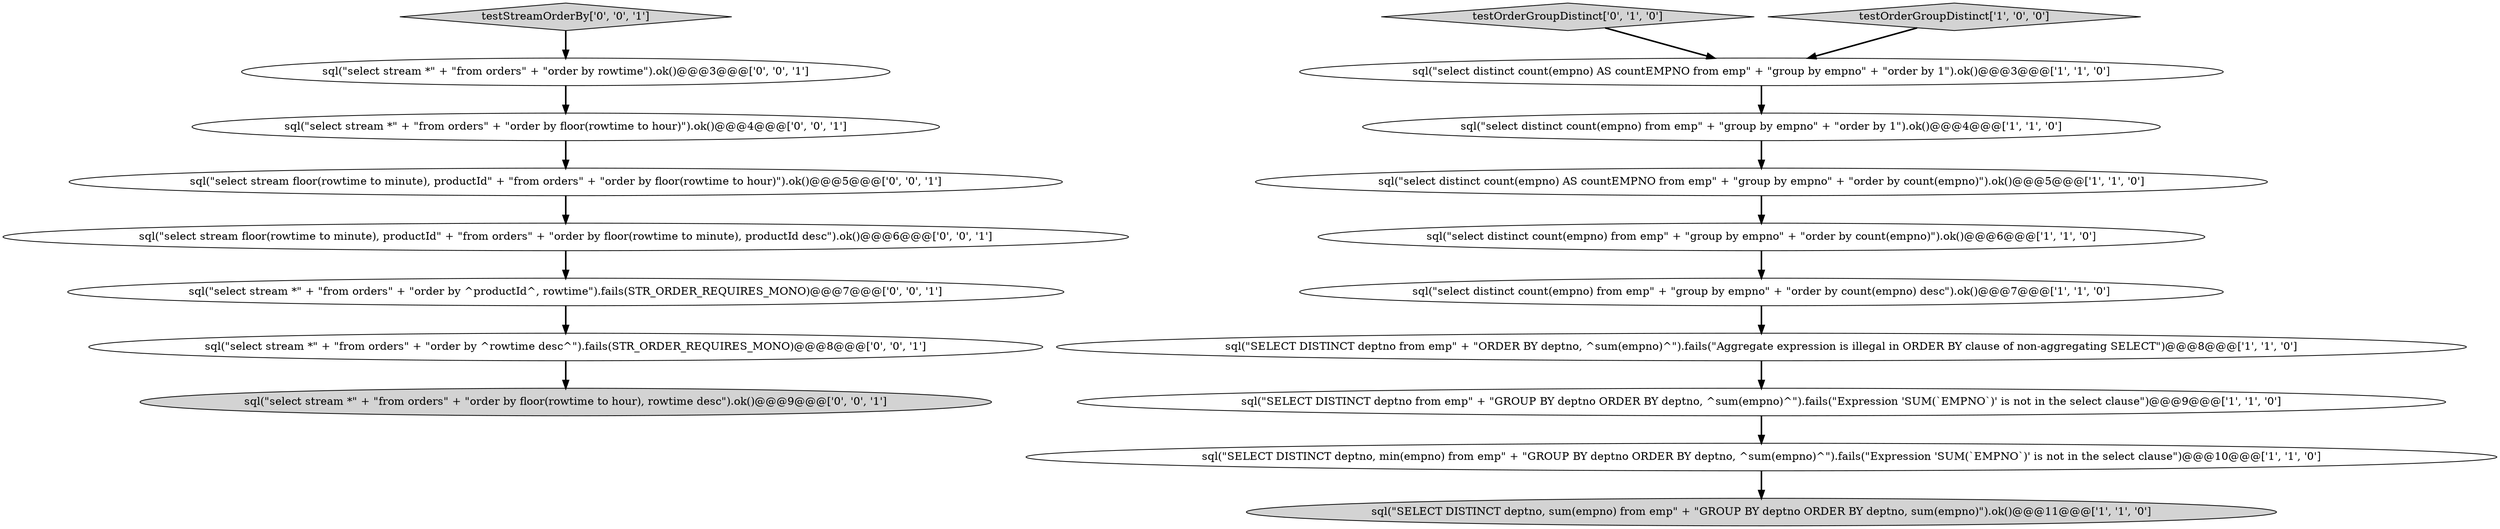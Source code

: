 digraph {
16 [style = filled, label = "sql(\"select stream *\" + \"from orders\" + \"order by ^productId^, rowtime\").fails(STR_ORDER_REQUIRES_MONO)@@@7@@@['0', '0', '1']", fillcolor = white, shape = ellipse image = "AAA0AAABBB3BBB"];
10 [style = filled, label = "testOrderGroupDistinct['0', '1', '0']", fillcolor = lightgray, shape = diamond image = "AAA0AAABBB2BBB"];
6 [style = filled, label = "sql(\"select distinct count(empno) from emp\" + \"group by empno\" + \"order by 1\").ok()@@@4@@@['1', '1', '0']", fillcolor = white, shape = ellipse image = "AAA0AAABBB1BBB"];
18 [style = filled, label = "sql(\"select stream floor(rowtime to minute), productId\" + \"from orders\" + \"order by floor(rowtime to minute), productId desc\").ok()@@@6@@@['0', '0', '1']", fillcolor = white, shape = ellipse image = "AAA0AAABBB3BBB"];
8 [style = filled, label = "sql(\"SELECT DISTINCT deptno from emp\" + \"ORDER BY deptno, ^sum(empno)^\").fails(\"Aggregate expression is illegal in ORDER BY clause of non-aggregating SELECT\")@@@8@@@['1', '1', '0']", fillcolor = white, shape = ellipse image = "AAA0AAABBB1BBB"];
7 [style = filled, label = "testOrderGroupDistinct['1', '0', '0']", fillcolor = lightgray, shape = diamond image = "AAA0AAABBB1BBB"];
0 [style = filled, label = "sql(\"select distinct count(empno) from emp\" + \"group by empno\" + \"order by count(empno)\").ok()@@@6@@@['1', '1', '0']", fillcolor = white, shape = ellipse image = "AAA0AAABBB1BBB"];
13 [style = filled, label = "sql(\"select stream *\" + \"from orders\" + \"order by floor(rowtime to hour)\").ok()@@@4@@@['0', '0', '1']", fillcolor = white, shape = ellipse image = "AAA0AAABBB3BBB"];
11 [style = filled, label = "sql(\"select stream floor(rowtime to minute), productId\" + \"from orders\" + \"order by floor(rowtime to hour)\").ok()@@@5@@@['0', '0', '1']", fillcolor = white, shape = ellipse image = "AAA0AAABBB3BBB"];
3 [style = filled, label = "sql(\"select distinct count(empno) AS countEMPNO from emp\" + \"group by empno\" + \"order by 1\").ok()@@@3@@@['1', '1', '0']", fillcolor = white, shape = ellipse image = "AAA0AAABBB1BBB"];
5 [style = filled, label = "sql(\"SELECT DISTINCT deptno, sum(empno) from emp\" + \"GROUP BY deptno ORDER BY deptno, sum(empno)\").ok()@@@11@@@['1', '1', '0']", fillcolor = lightgray, shape = ellipse image = "AAA0AAABBB1BBB"];
14 [style = filled, label = "sql(\"select stream *\" + \"from orders\" + \"order by rowtime\").ok()@@@3@@@['0', '0', '1']", fillcolor = white, shape = ellipse image = "AAA0AAABBB3BBB"];
12 [style = filled, label = "sql(\"select stream *\" + \"from orders\" + \"order by floor(rowtime to hour), rowtime desc\").ok()@@@9@@@['0', '0', '1']", fillcolor = lightgray, shape = ellipse image = "AAA0AAABBB3BBB"];
2 [style = filled, label = "sql(\"select distinct count(empno) AS countEMPNO from emp\" + \"group by empno\" + \"order by count(empno)\").ok()@@@5@@@['1', '1', '0']", fillcolor = white, shape = ellipse image = "AAA0AAABBB1BBB"];
4 [style = filled, label = "sql(\"select distinct count(empno) from emp\" + \"group by empno\" + \"order by count(empno) desc\").ok()@@@7@@@['1', '1', '0']", fillcolor = white, shape = ellipse image = "AAA0AAABBB1BBB"];
15 [style = filled, label = "testStreamOrderBy['0', '0', '1']", fillcolor = lightgray, shape = diamond image = "AAA0AAABBB3BBB"];
17 [style = filled, label = "sql(\"select stream *\" + \"from orders\" + \"order by ^rowtime desc^\").fails(STR_ORDER_REQUIRES_MONO)@@@8@@@['0', '0', '1']", fillcolor = white, shape = ellipse image = "AAA0AAABBB3BBB"];
9 [style = filled, label = "sql(\"SELECT DISTINCT deptno, min(empno) from emp\" + \"GROUP BY deptno ORDER BY deptno, ^sum(empno)^\").fails(\"Expression 'SUM\(`EMPNO`\)' is not in the select clause\")@@@10@@@['1', '1', '0']", fillcolor = white, shape = ellipse image = "AAA0AAABBB1BBB"];
1 [style = filled, label = "sql(\"SELECT DISTINCT deptno from emp\" + \"GROUP BY deptno ORDER BY deptno, ^sum(empno)^\").fails(\"Expression 'SUM\(`EMPNO`\)' is not in the select clause\")@@@9@@@['1', '1', '0']", fillcolor = white, shape = ellipse image = "AAA0AAABBB1BBB"];
9->5 [style = bold, label=""];
8->1 [style = bold, label=""];
4->8 [style = bold, label=""];
3->6 [style = bold, label=""];
10->3 [style = bold, label=""];
2->0 [style = bold, label=""];
17->12 [style = bold, label=""];
14->13 [style = bold, label=""];
16->17 [style = bold, label=""];
11->18 [style = bold, label=""];
15->14 [style = bold, label=""];
0->4 [style = bold, label=""];
13->11 [style = bold, label=""];
7->3 [style = bold, label=""];
1->9 [style = bold, label=""];
6->2 [style = bold, label=""];
18->16 [style = bold, label=""];
}
